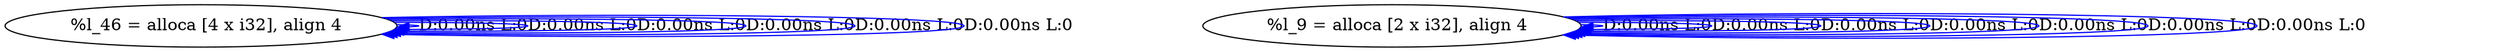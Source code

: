 digraph {
Node0x4096cb0[label="  %l_46 = alloca [4 x i32], align 4"];
Node0x4096cb0 -> Node0x4096cb0[label="D:0.00ns L:0",color=blue];
Node0x4096cb0 -> Node0x4096cb0[label="D:0.00ns L:0",color=blue];
Node0x4096cb0 -> Node0x4096cb0[label="D:0.00ns L:0",color=blue];
Node0x4096cb0 -> Node0x4096cb0[label="D:0.00ns L:0",color=blue];
Node0x4096cb0 -> Node0x4096cb0[label="D:0.00ns L:0",color=blue];
Node0x4096cb0 -> Node0x4096cb0[label="D:0.00ns L:0",color=blue];
Node0x4096d90[label="  %l_9 = alloca [2 x i32], align 4"];
Node0x4096d90 -> Node0x4096d90[label="D:0.00ns L:0",color=blue];
Node0x4096d90 -> Node0x4096d90[label="D:0.00ns L:0",color=blue];
Node0x4096d90 -> Node0x4096d90[label="D:0.00ns L:0",color=blue];
Node0x4096d90 -> Node0x4096d90[label="D:0.00ns L:0",color=blue];
Node0x4096d90 -> Node0x4096d90[label="D:0.00ns L:0",color=blue];
Node0x4096d90 -> Node0x4096d90[label="D:0.00ns L:0",color=blue];
Node0x4096d90 -> Node0x4096d90[label="D:0.00ns L:0",color=blue];
}
